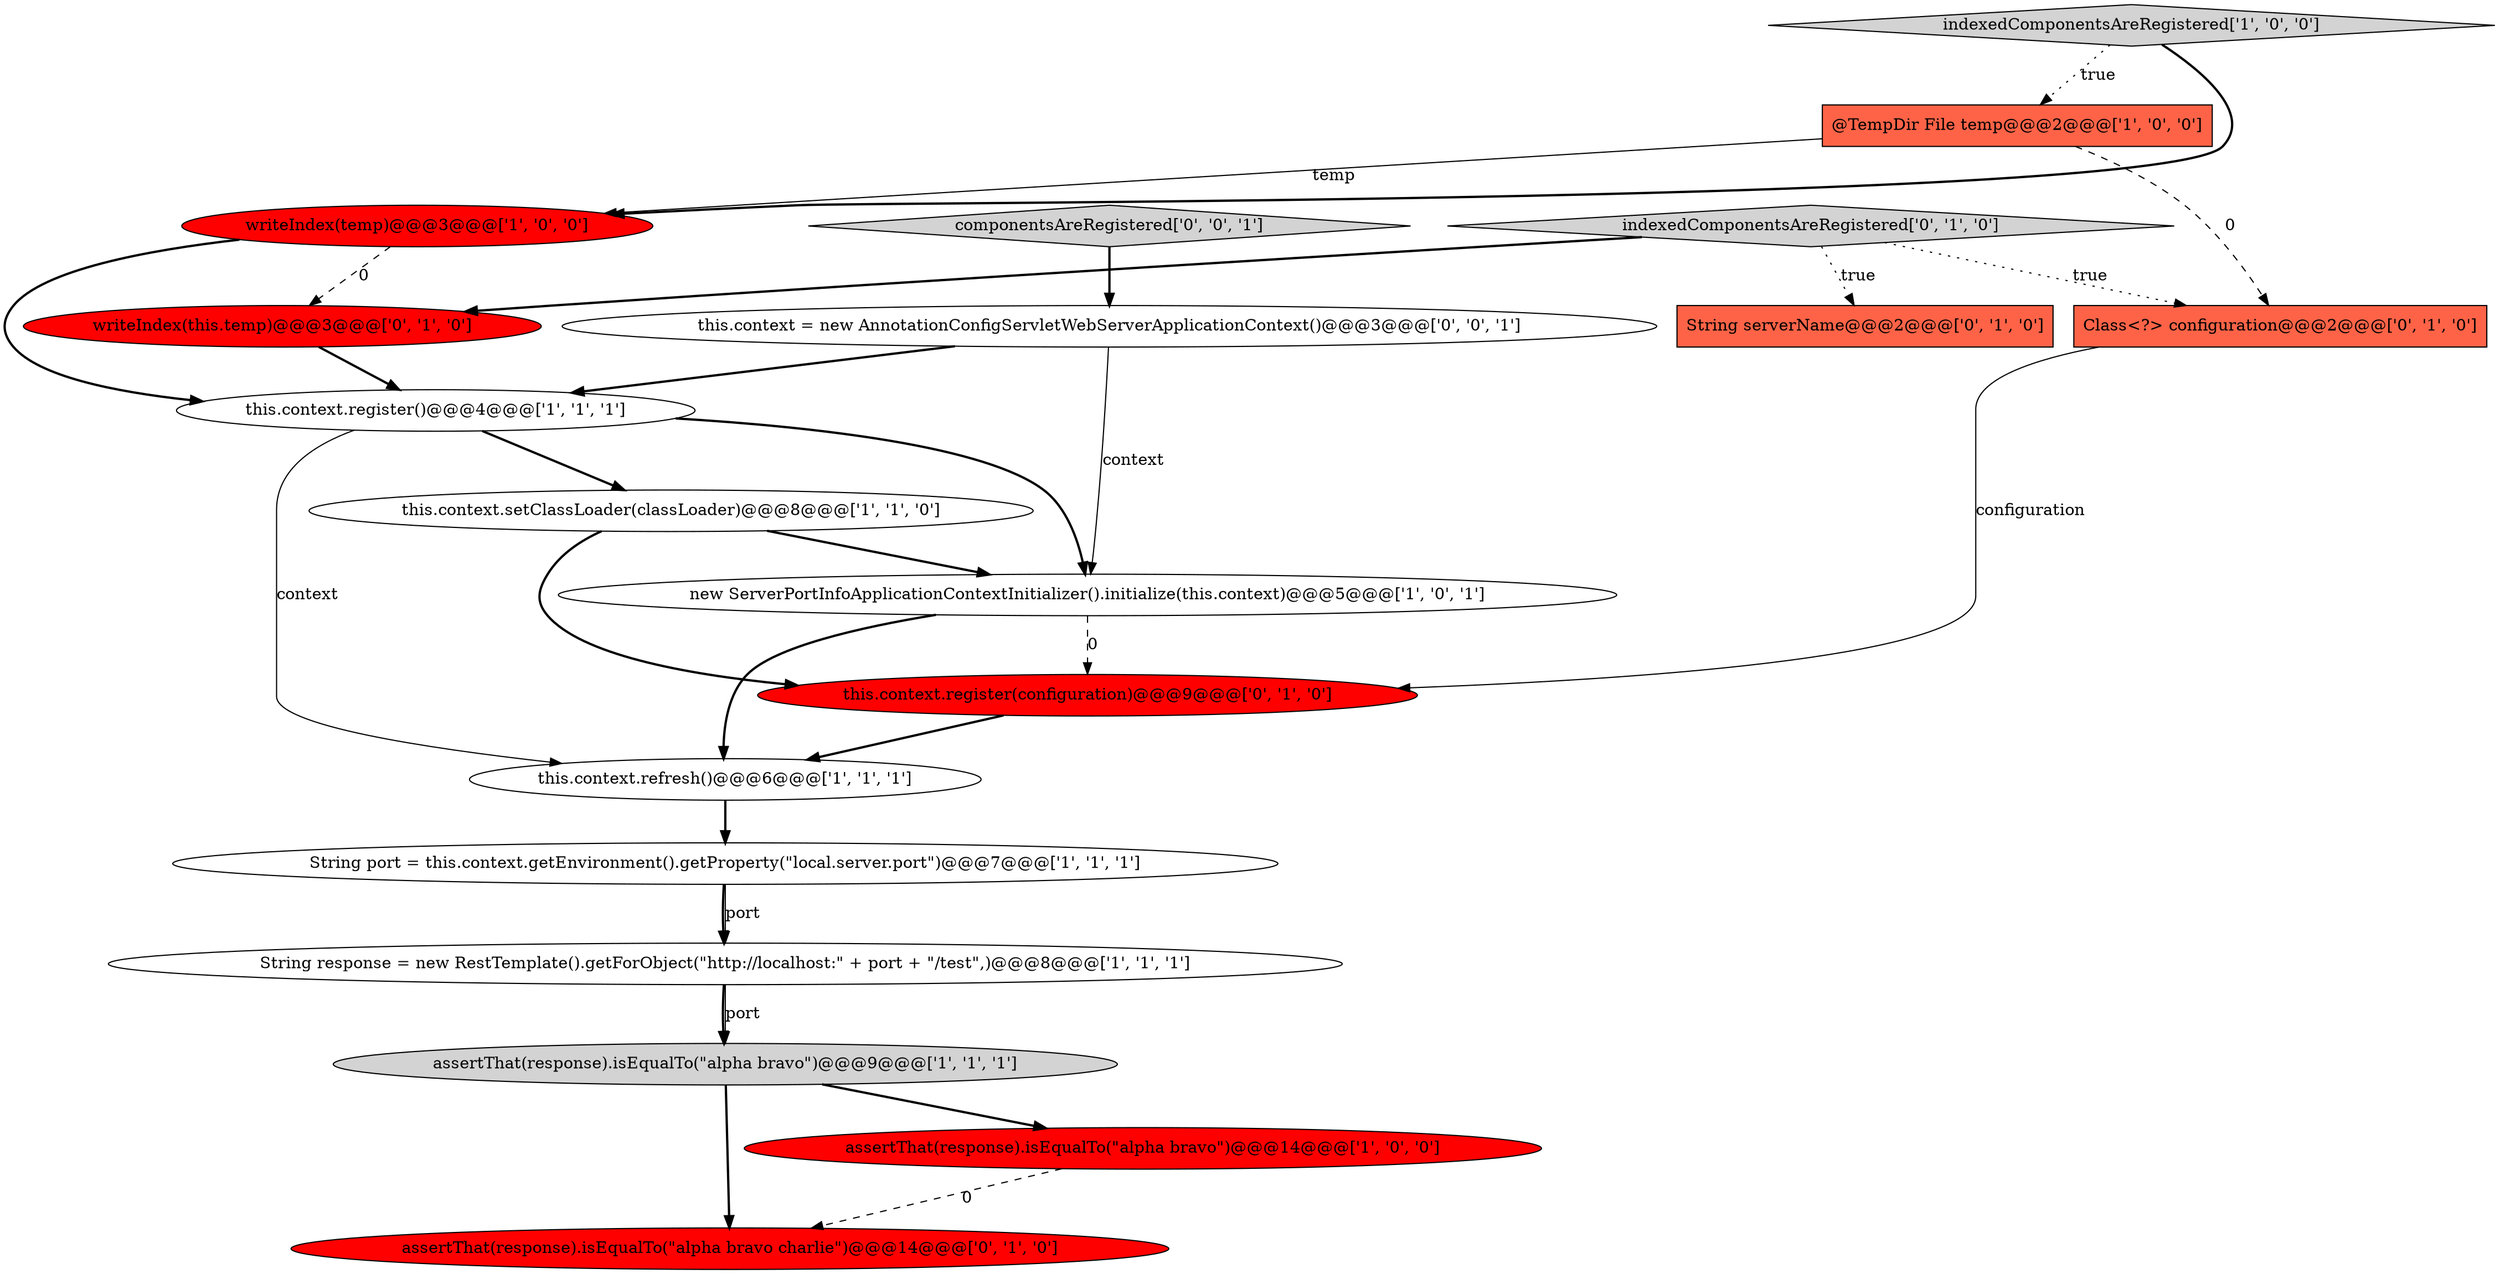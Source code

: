 digraph {
3 [style = filled, label = "assertThat(response).isEqualTo(\"alpha bravo\")@@@9@@@['1', '1', '1']", fillcolor = lightgray, shape = ellipse image = "AAA0AAABBB1BBB"];
17 [style = filled, label = "componentsAreRegistered['0', '0', '1']", fillcolor = lightgray, shape = diamond image = "AAA0AAABBB3BBB"];
16 [style = filled, label = "this.context.register(configuration)@@@9@@@['0', '1', '0']", fillcolor = red, shape = ellipse image = "AAA1AAABBB2BBB"];
8 [style = filled, label = "this.context.register()@@@4@@@['1', '1', '1']", fillcolor = white, shape = ellipse image = "AAA0AAABBB1BBB"];
10 [style = filled, label = "this.context.setClassLoader(classLoader)@@@8@@@['1', '1', '0']", fillcolor = white, shape = ellipse image = "AAA0AAABBB1BBB"];
14 [style = filled, label = "indexedComponentsAreRegistered['0', '1', '0']", fillcolor = lightgray, shape = diamond image = "AAA0AAABBB2BBB"];
5 [style = filled, label = "String port = this.context.getEnvironment().getProperty(\"local.server.port\")@@@7@@@['1', '1', '1']", fillcolor = white, shape = ellipse image = "AAA0AAABBB1BBB"];
0 [style = filled, label = "indexedComponentsAreRegistered['1', '0', '0']", fillcolor = lightgray, shape = diamond image = "AAA0AAABBB1BBB"];
4 [style = filled, label = "assertThat(response).isEqualTo(\"alpha bravo\")@@@14@@@['1', '0', '0']", fillcolor = red, shape = ellipse image = "AAA1AAABBB1BBB"];
15 [style = filled, label = "writeIndex(this.temp)@@@3@@@['0', '1', '0']", fillcolor = red, shape = ellipse image = "AAA1AAABBB2BBB"];
7 [style = filled, label = "writeIndex(temp)@@@3@@@['1', '0', '0']", fillcolor = red, shape = ellipse image = "AAA1AAABBB1BBB"];
11 [style = filled, label = "String serverName@@@2@@@['0', '1', '0']", fillcolor = tomato, shape = box image = "AAA0AAABBB2BBB"];
1 [style = filled, label = "new ServerPortInfoApplicationContextInitializer().initialize(this.context)@@@5@@@['1', '0', '1']", fillcolor = white, shape = ellipse image = "AAA0AAABBB1BBB"];
6 [style = filled, label = "String response = new RestTemplate().getForObject(\"http://localhost:\" + port + \"/test\",)@@@8@@@['1', '1', '1']", fillcolor = white, shape = ellipse image = "AAA0AAABBB1BBB"];
12 [style = filled, label = "Class<?> configuration@@@2@@@['0', '1', '0']", fillcolor = tomato, shape = box image = "AAA1AAABBB2BBB"];
13 [style = filled, label = "assertThat(response).isEqualTo(\"alpha bravo charlie\")@@@14@@@['0', '1', '0']", fillcolor = red, shape = ellipse image = "AAA1AAABBB2BBB"];
2 [style = filled, label = "this.context.refresh()@@@6@@@['1', '1', '1']", fillcolor = white, shape = ellipse image = "AAA0AAABBB1BBB"];
9 [style = filled, label = "@TempDir File temp@@@2@@@['1', '0', '0']", fillcolor = tomato, shape = box image = "AAA1AAABBB1BBB"];
18 [style = filled, label = "this.context = new AnnotationConfigServletWebServerApplicationContext()@@@3@@@['0', '0', '1']", fillcolor = white, shape = ellipse image = "AAA0AAABBB3BBB"];
9->7 [style = solid, label="temp"];
8->2 [style = solid, label="context"];
6->3 [style = bold, label=""];
8->10 [style = bold, label=""];
14->12 [style = dotted, label="true"];
16->2 [style = bold, label=""];
7->8 [style = bold, label=""];
3->4 [style = bold, label=""];
0->7 [style = bold, label=""];
8->1 [style = bold, label=""];
5->6 [style = bold, label=""];
10->16 [style = bold, label=""];
1->16 [style = dashed, label="0"];
7->15 [style = dashed, label="0"];
3->13 [style = bold, label=""];
14->11 [style = dotted, label="true"];
5->6 [style = solid, label="port"];
1->2 [style = bold, label=""];
14->15 [style = bold, label=""];
18->8 [style = bold, label=""];
9->12 [style = dashed, label="0"];
4->13 [style = dashed, label="0"];
10->1 [style = bold, label=""];
0->9 [style = dotted, label="true"];
12->16 [style = solid, label="configuration"];
18->1 [style = solid, label="context"];
15->8 [style = bold, label=""];
17->18 [style = bold, label=""];
2->5 [style = bold, label=""];
6->3 [style = solid, label="port"];
}
